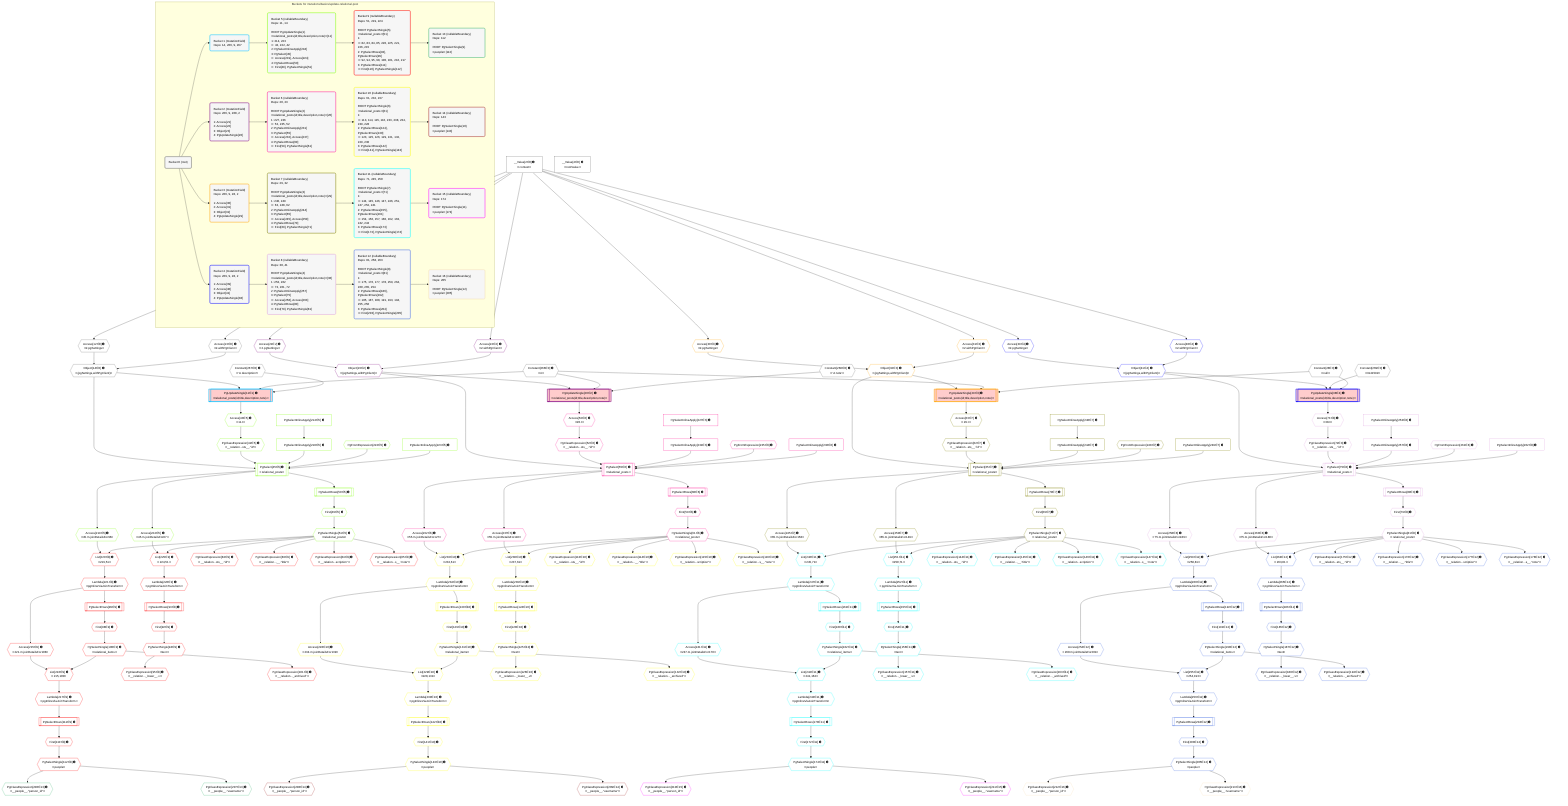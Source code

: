 %%{init: {'themeVariables': { 'fontSize': '12px'}}}%%
graph TD
    classDef path fill:#eee,stroke:#000,color:#000
    classDef plan fill:#fff,stroke-width:1px,color:#000
    classDef itemplan fill:#fff,stroke-width:2px,color:#000
    classDef unbatchedplan fill:#dff,stroke-width:1px,color:#000
    classDef sideeffectplan fill:#fcc,stroke-width:2px,color:#000
    classDef bucket fill:#f6f6f6,color:#000,stroke-width:2px,text-align:left

    subgraph "Buckets for mutations/basics/update-relational-post"
    Bucket0("Bucket 0 (root)"):::bucket
    Bucket1("Bucket 1 (mutationField)<br />Deps: 14, 266, 9, 267"):::bucket
    Bucket2("Bucket 2 (mutationField)<br />Deps: 266, 9, 268, 2<br /><br />1: Access[21]<br />2: Access[22]<br />3: Object[23]<br />4: PgUpdateSingle[20]"):::bucket
    Bucket3("Bucket 3 (mutationField)<br />Deps: 266, 9, 28, 2<br /><br />1: Access[30]<br />2: Access[31]<br />3: Object[32]<br />4: PgUpdateSingle[29]"):::bucket
    Bucket4("Bucket 4 (mutationField)<br />Deps: 269, 9, 28, 2<br /><br />1: Access[39]<br />2: Access[40]<br />3: Object[41]<br />4: PgUpdateSingle[38]"):::bucket
    Bucket5("Bucket 5 (nullableBoundary)<br />Deps: 11, 14<br /><br />ROOT PgUpdateSingle{1}ᐸrelational_posts(id;title,description,note)ᐳ[11]<br />1: 214, 223<br />ᐳ: 43, 222, 42<br />2: PgSelectInlineApply[218]<br />3: PgSelect[45]<br />ᐳ: Access[219], Access[224]<br />4: PgSelectRows[50]<br />ᐳ: First[49], PgSelectSingle[51]"):::bucket
    Bucket6("Bucket 6 (nullableBoundary)<br />Deps: 20, 23<br /><br />ROOT PgUpdateSingle{2}ᐸrelational_posts(id;title,description,note)ᐳ[20]<br />1: 227, 236<br />ᐳ: 53, 235, 52<br />2: PgSelectInlineApply[231]<br />3: PgSelect[55]<br />ᐳ: Access[232], Access[237]<br />4: PgSelectRows[60]<br />ᐳ: First[59], PgSelectSingle[61]"):::bucket
    Bucket7("Bucket 7 (nullableBoundary)<br />Deps: 29, 32<br /><br />ROOT PgUpdateSingle{3}ᐸrelational_posts(id;title,description,note)ᐳ[29]<br />1: 240, 249<br />ᐳ: 63, 248, 62<br />2: PgSelectInlineApply[244]<br />3: PgSelect[65]<br />ᐳ: Access[245], Access[250]<br />4: PgSelectRows[70]<br />ᐳ: First[69], PgSelectSingle[71]"):::bucket
    Bucket8("Bucket 8 (nullableBoundary)<br />Deps: 38, 41<br /><br />ROOT PgUpdateSingle{4}ᐸrelational_posts(id;title,description,note)ᐳ[38]<br />1: 253, 262<br />ᐳ: 73, 261, 72<br />2: PgSelectInlineApply[257]<br />3: PgSelect[75]<br />ᐳ: Access[258], Access[263]<br />4: PgSelectRows[80]<br />ᐳ: First[79], PgSelectSingle[81]"):::bucket
    Bucket9("Bucket 9 (nullableBoundary)<br />Deps: 51, 219, 224<br /><br />ROOT PgSelectSingle{5}ᐸrelational_postsᐳ[51]<br />1: <br />ᐳ: 82, 83, 84, 85, 220, 225, 221, 226, 215<br />2: PgSelectRows[93], PgSelectRows[99]<br />ᐳ: 92, 94, 95, 98, 100, 101, 216, 217<br />3: PgSelectRows[111]<br />ᐳ: First[110], PgSelectSingle[112]"):::bucket
    Bucket10("Bucket 10 (nullableBoundary)<br />Deps: 61, 232, 237<br /><br />ROOT PgSelectSingle{6}ᐸrelational_postsᐳ[61]<br />1: <br />ᐳ: 113, 114, 115, 116, 233, 238, 234, 239, 228<br />2: PgSelectRows[124], PgSelectRows[130]<br />ᐳ: 123, 125, 126, 129, 131, 132, 229, 230<br />3: PgSelectRows[142]<br />ᐳ: First[141], PgSelectSingle[143]"):::bucket
    Bucket11("Bucket 11 (nullableBoundary)<br />Deps: 71, 245, 250<br /><br />ROOT PgSelectSingle{7}ᐸrelational_postsᐳ[71]<br />1: <br />ᐳ: 144, 145, 146, 147, 246, 251, 247, 252, 241<br />2: PgSelectRows[155], PgSelectRows[161]<br />ᐳ: 154, 156, 157, 160, 162, 163, 242, 243<br />3: PgSelectRows[173]<br />ᐳ: First[172], PgSelectSingle[174]"):::bucket
    Bucket12("Bucket 12 (nullableBoundary)<br />Deps: 81, 258, 263<br /><br />ROOT PgSelectSingle{8}ᐸrelational_postsᐳ[81]<br />1: <br />ᐳ: 175, 176, 177, 178, 259, 264, 260, 265, 254<br />2: PgSelectRows[186], PgSelectRows[192]<br />ᐳ: 185, 187, 188, 191, 193, 194, 255, 256<br />3: PgSelectRows[204]<br />ᐳ: First[203], PgSelectSingle[205]"):::bucket
    Bucket13("Bucket 13 (nullableBoundary)<br />Deps: 112<br /><br />ROOT PgSelectSingle{9}ᐸpeopleᐳ[112]"):::bucket
    Bucket14("Bucket 14 (nullableBoundary)<br />Deps: 143<br /><br />ROOT PgSelectSingle{10}ᐸpeopleᐳ[143]"):::bucket
    Bucket15("Bucket 15 (nullableBoundary)<br />Deps: 174<br /><br />ROOT PgSelectSingle{11}ᐸpeopleᐳ[174]"):::bucket
    Bucket16("Bucket 16 (nullableBoundary)<br />Deps: 205<br /><br />ROOT PgSelectSingle{12}ᐸpeopleᐳ[205]"):::bucket
    end
    Bucket0 --> Bucket1 & Bucket2 & Bucket3 & Bucket4
    Bucket1 --> Bucket5
    Bucket2 --> Bucket6
    Bucket3 --> Bucket7
    Bucket4 --> Bucket8
    Bucket5 --> Bucket9
    Bucket6 --> Bucket10
    Bucket7 --> Bucket11
    Bucket8 --> Bucket12
    Bucket9 --> Bucket13
    Bucket10 --> Bucket14
    Bucket11 --> Bucket15
    Bucket12 --> Bucket16

    %% plan dependencies
    Object14{{"Object[14∈0] ➊<br />ᐸ{pgSettings,withPgClient}ᐳ"}}:::plan
    Access12{{"Access[12∈0] ➊<br />ᐸ2.pgSettingsᐳ"}}:::plan
    Access13{{"Access[13∈0] ➊<br />ᐸ2.withPgClientᐳ"}}:::plan
    Access12 & Access13 --> Object14
    __Value2["__Value[2∈0] ➊<br />ᐸcontextᐳ"]:::plan
    __Value2 --> Access12
    __Value2 --> Access13
    __Value4["__Value[4∈0] ➊<br />ᐸrootValueᐳ"]:::plan
    Constant28{{"Constant[28∈0] ➊<br />ᐸnullᐳ"}}:::plan
    Constant266{{"Constant[266∈0] ➊<br />ᐸ4ᐳ"}}:::plan
    Constant267{{"Constant[267∈0] ➊<br />ᐸ'A description'ᐳ"}}:::plan
    Constant268{{"Constant[268∈0] ➊<br />ᐸ'A note'ᐳ"}}:::plan
    Constant269{{"Constant[269∈0] ➊<br />ᐸ3141592ᐳ"}}:::plan
    PgUpdateSingle11[["PgUpdateSingle[11∈1] ➊<br />ᐸrelational_posts(id;title,description,note)ᐳ"]]:::sideeffectplan
    Object14 & Constant266 & Constant267 --> PgUpdateSingle11
    PgUpdateSingle20[["PgUpdateSingle[20∈2] ➊<br />ᐸrelational_posts(id;title,description,note)ᐳ"]]:::sideeffectplan
    Object23{{"Object[23∈2] ➊<br />ᐸ{pgSettings,withPgClient}ᐳ"}}:::plan
    Object23 & Constant266 & Constant268 --> PgUpdateSingle20
    Access21{{"Access[21∈2] ➊<br />ᐸ2.pgSettingsᐳ"}}:::plan
    Access22{{"Access[22∈2] ➊<br />ᐸ2.withPgClientᐳ"}}:::plan
    Access21 & Access22 --> Object23
    __Value2 --> Access21
    __Value2 --> Access22
    PgUpdateSingle29[["PgUpdateSingle[29∈3] ➊<br />ᐸrelational_posts(id;title,description,note)ᐳ"]]:::sideeffectplan
    Object32{{"Object[32∈3] ➊<br />ᐸ{pgSettings,withPgClient}ᐳ"}}:::plan
    Object32 & Constant266 & Constant28 --> PgUpdateSingle29
    Access30{{"Access[30∈3] ➊<br />ᐸ2.pgSettingsᐳ"}}:::plan
    Access31{{"Access[31∈3] ➊<br />ᐸ2.withPgClientᐳ"}}:::plan
    Access30 & Access31 --> Object32
    __Value2 --> Access30
    __Value2 --> Access31
    PgUpdateSingle38[["PgUpdateSingle[38∈4] ➊<br />ᐸrelational_posts(id;title,description,note)ᐳ"]]:::sideeffectplan
    Object41{{"Object[41∈4] ➊<br />ᐸ{pgSettings,withPgClient}ᐳ"}}:::plan
    Object41 & Constant269 & Constant28 --> PgUpdateSingle38
    Access39{{"Access[39∈4] ➊<br />ᐸ2.pgSettingsᐳ"}}:::plan
    Access40{{"Access[40∈4] ➊<br />ᐸ2.withPgClientᐳ"}}:::plan
    Access39 & Access40 --> Object41
    __Value2 --> Access39
    __Value2 --> Access40
    PgSelect45[["PgSelect[45∈5] ➊<br />ᐸrelational_postsᐳ"]]:::plan
    PgClassExpression42{{"PgClassExpression[42∈5] ➊<br />ᐸ__relation...sts__.”id”ᐳ"}}:::plan
    PgSelectInlineApply218["PgSelectInlineApply[218∈5] ➊"]:::plan
    PgFromExpression222{{"PgFromExpression[222∈5] ➊"}}:::plan
    PgSelectInlineApply223["PgSelectInlineApply[223∈5] ➊"]:::plan
    Object14 & PgClassExpression42 & PgSelectInlineApply218 & PgFromExpression222 & PgSelectInlineApply223 --> PgSelect45
    Access43{{"Access[43∈5] ➊<br />ᐸ11.tᐳ"}}:::plan
    Access43 --> PgClassExpression42
    PgUpdateSingle11 --> Access43
    First49{{"First[49∈5] ➊"}}:::plan
    PgSelectRows50[["PgSelectRows[50∈5] ➊"]]:::plan
    PgSelectRows50 --> First49
    PgSelect45 --> PgSelectRows50
    PgSelectSingle51{{"PgSelectSingle[51∈5] ➊<br />ᐸrelational_postsᐳ"}}:::plan
    First49 --> PgSelectSingle51
    PgSelectInlineApply214["PgSelectInlineApply[214∈5] ➊"]:::plan
    PgSelectInlineApply214 --> PgSelectInlineApply218
    Access219{{"Access[219∈5] ➊<br />ᐸ45.m.joinDetailsFor96ᐳ"}}:::plan
    PgSelect45 --> Access219
    Access224{{"Access[224∈5] ➊<br />ᐸ45.m.joinDetailsFor87ᐳ"}}:::plan
    PgSelect45 --> Access224
    PgSelect55[["PgSelect[55∈6] ➊<br />ᐸrelational_postsᐳ"]]:::plan
    PgClassExpression52{{"PgClassExpression[52∈6] ➊<br />ᐸ__relation...sts__.”id”ᐳ"}}:::plan
    PgSelectInlineApply231["PgSelectInlineApply[231∈6] ➊"]:::plan
    PgFromExpression235{{"PgFromExpression[235∈6] ➊"}}:::plan
    PgSelectInlineApply236["PgSelectInlineApply[236∈6] ➊"]:::plan
    Object23 & PgClassExpression52 & PgSelectInlineApply231 & PgFromExpression235 & PgSelectInlineApply236 --> PgSelect55
    Access53{{"Access[53∈6] ➊<br />ᐸ20.tᐳ"}}:::plan
    Access53 --> PgClassExpression52
    PgUpdateSingle20 --> Access53
    First59{{"First[59∈6] ➊"}}:::plan
    PgSelectRows60[["PgSelectRows[60∈6] ➊"]]:::plan
    PgSelectRows60 --> First59
    PgSelect55 --> PgSelectRows60
    PgSelectSingle61{{"PgSelectSingle[61∈6] ➊<br />ᐸrelational_postsᐳ"}}:::plan
    First59 --> PgSelectSingle61
    PgSelectInlineApply227["PgSelectInlineApply[227∈6] ➊"]:::plan
    PgSelectInlineApply227 --> PgSelectInlineApply231
    Access232{{"Access[232∈6] ➊<br />ᐸ55.m.joinDetailsFor127ᐳ"}}:::plan
    PgSelect55 --> Access232
    Access237{{"Access[237∈6] ➊<br />ᐸ55.m.joinDetailsFor118ᐳ"}}:::plan
    PgSelect55 --> Access237
    PgSelect65[["PgSelect[65∈7] ➊<br />ᐸrelational_postsᐳ"]]:::plan
    PgClassExpression62{{"PgClassExpression[62∈7] ➊<br />ᐸ__relation...sts__.”id”ᐳ"}}:::plan
    PgSelectInlineApply244["PgSelectInlineApply[244∈7] ➊"]:::plan
    PgFromExpression248{{"PgFromExpression[248∈7] ➊"}}:::plan
    PgSelectInlineApply249["PgSelectInlineApply[249∈7] ➊"]:::plan
    Object32 & PgClassExpression62 & PgSelectInlineApply244 & PgFromExpression248 & PgSelectInlineApply249 --> PgSelect65
    Access63{{"Access[63∈7] ➊<br />ᐸ29.tᐳ"}}:::plan
    Access63 --> PgClassExpression62
    PgUpdateSingle29 --> Access63
    First69{{"First[69∈7] ➊"}}:::plan
    PgSelectRows70[["PgSelectRows[70∈7] ➊"]]:::plan
    PgSelectRows70 --> First69
    PgSelect65 --> PgSelectRows70
    PgSelectSingle71{{"PgSelectSingle[71∈7] ➊<br />ᐸrelational_postsᐳ"}}:::plan
    First69 --> PgSelectSingle71
    PgSelectInlineApply240["PgSelectInlineApply[240∈7] ➊"]:::plan
    PgSelectInlineApply240 --> PgSelectInlineApply244
    Access245{{"Access[245∈7] ➊<br />ᐸ65.m.joinDetailsFor158ᐳ"}}:::plan
    PgSelect65 --> Access245
    Access250{{"Access[250∈7] ➊<br />ᐸ65.m.joinDetailsFor149ᐳ"}}:::plan
    PgSelect65 --> Access250
    PgSelect75[["PgSelect[75∈8] ➊<br />ᐸrelational_postsᐳ"]]:::plan
    PgClassExpression72{{"PgClassExpression[72∈8] ➊<br />ᐸ__relation...sts__.”id”ᐳ"}}:::plan
    PgSelectInlineApply257["PgSelectInlineApply[257∈8] ➊"]:::plan
    PgFromExpression261{{"PgFromExpression[261∈8] ➊"}}:::plan
    PgSelectInlineApply262["PgSelectInlineApply[262∈8] ➊"]:::plan
    Object41 & PgClassExpression72 & PgSelectInlineApply257 & PgFromExpression261 & PgSelectInlineApply262 --> PgSelect75
    Access73{{"Access[73∈8] ➊<br />ᐸ38.tᐳ"}}:::plan
    Access73 --> PgClassExpression72
    PgUpdateSingle38 --> Access73
    First79{{"First[79∈8] ➊"}}:::plan
    PgSelectRows80[["PgSelectRows[80∈8] ➊"]]:::plan
    PgSelectRows80 --> First79
    PgSelect75 --> PgSelectRows80
    PgSelectSingle81{{"PgSelectSingle[81∈8] ➊<br />ᐸrelational_postsᐳ"}}:::plan
    First79 --> PgSelectSingle81
    PgSelectInlineApply253["PgSelectInlineApply[253∈8] ➊"]:::plan
    PgSelectInlineApply253 --> PgSelectInlineApply257
    Access258{{"Access[258∈8] ➊<br />ᐸ75.m.joinDetailsFor189ᐳ"}}:::plan
    PgSelect75 --> Access258
    Access263{{"Access[263∈8] ➊<br />ᐸ75.m.joinDetailsFor180ᐳ"}}:::plan
    PgSelect75 --> Access263
    List216{{"List[216∈9] ➊<br />ᐸ215,100ᐳ"}}:::plan
    Access215{{"Access[215∈9] ➊<br />ᐸ221.m.joinDetailsFor108ᐳ"}}:::plan
    PgSelectSingle100{{"PgSelectSingle[100∈9] ➊<br />ᐸrelational_itemsᐳ"}}:::plan
    Access215 & PgSelectSingle100 --> List216
    List220{{"List[220∈9] ➊<br />ᐸ219,51ᐳ"}}:::plan
    Access219 & PgSelectSingle51 --> List220
    List225{{"List[225∈9] ➊<br />ᐸ224,51ᐳ"}}:::plan
    Access224 & PgSelectSingle51 --> List225
    PgClassExpression82{{"PgClassExpression[82∈9] ➊<br />ᐸ__relation...sts__.”id”ᐳ"}}:::plan
    PgSelectSingle51 --> PgClassExpression82
    PgClassExpression83{{"PgClassExpression[83∈9] ➊<br />ᐸ__relation...__.”title”ᐳ"}}:::plan
    PgSelectSingle51 --> PgClassExpression83
    PgClassExpression84{{"PgClassExpression[84∈9] ➊<br />ᐸ__relation...scription”ᐳ"}}:::plan
    PgSelectSingle51 --> PgClassExpression84
    PgClassExpression85{{"PgClassExpression[85∈9] ➊<br />ᐸ__relation...s__.”note”ᐳ"}}:::plan
    PgSelectSingle51 --> PgClassExpression85
    First92{{"First[92∈9] ➊"}}:::plan
    PgSelectRows93[["PgSelectRows[93∈9] ➊"]]:::plan
    PgSelectRows93 --> First92
    Lambda226{{"Lambda[226∈9] ➊<br />ᐸpgInlineViaJoinTransformᐳ"}}:::plan
    Lambda226 --> PgSelectRows93
    PgSelectSingle94{{"PgSelectSingle[94∈9] ➊<br />ᐸtextᐳ"}}:::plan
    First92 --> PgSelectSingle94
    PgClassExpression95{{"PgClassExpression[95∈9] ➊<br />ᐸ__relation..._lower__.vᐳ"}}:::plan
    PgSelectSingle94 --> PgClassExpression95
    First98{{"First[98∈9] ➊"}}:::plan
    PgSelectRows99[["PgSelectRows[99∈9] ➊"]]:::plan
    PgSelectRows99 --> First98
    Lambda221{{"Lambda[221∈9] ➊<br />ᐸpgInlineViaJoinTransformᐳ"}}:::plan
    Lambda221 --> PgSelectRows99
    First98 --> PgSelectSingle100
    PgClassExpression101{{"PgClassExpression[101∈9] ➊<br />ᐸ__relation..._archived”ᐳ"}}:::plan
    PgSelectSingle100 --> PgClassExpression101
    First110{{"First[110∈9] ➊"}}:::plan
    PgSelectRows111[["PgSelectRows[111∈9] ➊"]]:::plan
    PgSelectRows111 --> First110
    Lambda217{{"Lambda[217∈9] ➊<br />ᐸpgInlineViaJoinTransformᐳ"}}:::plan
    Lambda217 --> PgSelectRows111
    PgSelectSingle112{{"PgSelectSingle[112∈9] ➊<br />ᐸpeopleᐳ"}}:::plan
    First110 --> PgSelectSingle112
    Lambda221 --> Access215
    List216 --> Lambda217
    List220 --> Lambda221
    List225 --> Lambda226
    List229{{"List[229∈10] ➊<br />ᐸ228,131ᐳ"}}:::plan
    Access228{{"Access[228∈10] ➊<br />ᐸ234.m.joinDetailsFor139ᐳ"}}:::plan
    PgSelectSingle131{{"PgSelectSingle[131∈10] ➊<br />ᐸrelational_itemsᐳ"}}:::plan
    Access228 & PgSelectSingle131 --> List229
    List233{{"List[233∈10] ➊<br />ᐸ232,61ᐳ"}}:::plan
    Access232 & PgSelectSingle61 --> List233
    List238{{"List[238∈10] ➊<br />ᐸ237,61ᐳ"}}:::plan
    Access237 & PgSelectSingle61 --> List238
    PgClassExpression113{{"PgClassExpression[113∈10] ➊<br />ᐸ__relation...sts__.”id”ᐳ"}}:::plan
    PgSelectSingle61 --> PgClassExpression113
    PgClassExpression114{{"PgClassExpression[114∈10] ➊<br />ᐸ__relation...__.”title”ᐳ"}}:::plan
    PgSelectSingle61 --> PgClassExpression114
    PgClassExpression115{{"PgClassExpression[115∈10] ➊<br />ᐸ__relation...scription”ᐳ"}}:::plan
    PgSelectSingle61 --> PgClassExpression115
    PgClassExpression116{{"PgClassExpression[116∈10] ➊<br />ᐸ__relation...s__.”note”ᐳ"}}:::plan
    PgSelectSingle61 --> PgClassExpression116
    First123{{"First[123∈10] ➊"}}:::plan
    PgSelectRows124[["PgSelectRows[124∈10] ➊"]]:::plan
    PgSelectRows124 --> First123
    Lambda239{{"Lambda[239∈10] ➊<br />ᐸpgInlineViaJoinTransformᐳ"}}:::plan
    Lambda239 --> PgSelectRows124
    PgSelectSingle125{{"PgSelectSingle[125∈10] ➊<br />ᐸtextᐳ"}}:::plan
    First123 --> PgSelectSingle125
    PgClassExpression126{{"PgClassExpression[126∈10] ➊<br />ᐸ__relation..._lower__.vᐳ"}}:::plan
    PgSelectSingle125 --> PgClassExpression126
    First129{{"First[129∈10] ➊"}}:::plan
    PgSelectRows130[["PgSelectRows[130∈10] ➊"]]:::plan
    PgSelectRows130 --> First129
    Lambda234{{"Lambda[234∈10] ➊<br />ᐸpgInlineViaJoinTransformᐳ"}}:::plan
    Lambda234 --> PgSelectRows130
    First129 --> PgSelectSingle131
    PgClassExpression132{{"PgClassExpression[132∈10] ➊<br />ᐸ__relation..._archived”ᐳ"}}:::plan
    PgSelectSingle131 --> PgClassExpression132
    First141{{"First[141∈10] ➊"}}:::plan
    PgSelectRows142[["PgSelectRows[142∈10] ➊"]]:::plan
    PgSelectRows142 --> First141
    Lambda230{{"Lambda[230∈10] ➊<br />ᐸpgInlineViaJoinTransformᐳ"}}:::plan
    Lambda230 --> PgSelectRows142
    PgSelectSingle143{{"PgSelectSingle[143∈10] ➊<br />ᐸpeopleᐳ"}}:::plan
    First141 --> PgSelectSingle143
    Lambda234 --> Access228
    List229 --> Lambda230
    List233 --> Lambda234
    List238 --> Lambda239
    List242{{"List[242∈11] ➊<br />ᐸ241,162ᐳ"}}:::plan
    Access241{{"Access[241∈11] ➊<br />ᐸ247.m.joinDetailsFor170ᐳ"}}:::plan
    PgSelectSingle162{{"PgSelectSingle[162∈11] ➊<br />ᐸrelational_itemsᐳ"}}:::plan
    Access241 & PgSelectSingle162 --> List242
    List246{{"List[246∈11] ➊<br />ᐸ245,71ᐳ"}}:::plan
    Access245 & PgSelectSingle71 --> List246
    List251{{"List[251∈11] ➊<br />ᐸ250,71ᐳ"}}:::plan
    Access250 & PgSelectSingle71 --> List251
    PgClassExpression144{{"PgClassExpression[144∈11] ➊<br />ᐸ__relation...sts__.”id”ᐳ"}}:::plan
    PgSelectSingle71 --> PgClassExpression144
    PgClassExpression145{{"PgClassExpression[145∈11] ➊<br />ᐸ__relation...__.”title”ᐳ"}}:::plan
    PgSelectSingle71 --> PgClassExpression145
    PgClassExpression146{{"PgClassExpression[146∈11] ➊<br />ᐸ__relation...scription”ᐳ"}}:::plan
    PgSelectSingle71 --> PgClassExpression146
    PgClassExpression147{{"PgClassExpression[147∈11] ➊<br />ᐸ__relation...s__.”note”ᐳ"}}:::plan
    PgSelectSingle71 --> PgClassExpression147
    First154{{"First[154∈11] ➊"}}:::plan
    PgSelectRows155[["PgSelectRows[155∈11] ➊"]]:::plan
    PgSelectRows155 --> First154
    Lambda252{{"Lambda[252∈11] ➊<br />ᐸpgInlineViaJoinTransformᐳ"}}:::plan
    Lambda252 --> PgSelectRows155
    PgSelectSingle156{{"PgSelectSingle[156∈11] ➊<br />ᐸtextᐳ"}}:::plan
    First154 --> PgSelectSingle156
    PgClassExpression157{{"PgClassExpression[157∈11] ➊<br />ᐸ__relation..._lower__.vᐳ"}}:::plan
    PgSelectSingle156 --> PgClassExpression157
    First160{{"First[160∈11] ➊"}}:::plan
    PgSelectRows161[["PgSelectRows[161∈11] ➊"]]:::plan
    PgSelectRows161 --> First160
    Lambda247{{"Lambda[247∈11] ➊<br />ᐸpgInlineViaJoinTransformᐳ"}}:::plan
    Lambda247 --> PgSelectRows161
    First160 --> PgSelectSingle162
    PgClassExpression163{{"PgClassExpression[163∈11] ➊<br />ᐸ__relation..._archived”ᐳ"}}:::plan
    PgSelectSingle162 --> PgClassExpression163
    First172{{"First[172∈11] ➊"}}:::plan
    PgSelectRows173[["PgSelectRows[173∈11] ➊"]]:::plan
    PgSelectRows173 --> First172
    Lambda243{{"Lambda[243∈11] ➊<br />ᐸpgInlineViaJoinTransformᐳ"}}:::plan
    Lambda243 --> PgSelectRows173
    PgSelectSingle174{{"PgSelectSingle[174∈11] ➊<br />ᐸpeopleᐳ"}}:::plan
    First172 --> PgSelectSingle174
    Lambda247 --> Access241
    List242 --> Lambda243
    List246 --> Lambda247
    List251 --> Lambda252
    List255{{"List[255∈12] ➊<br />ᐸ254,193ᐳ"}}:::plan
    Access254{{"Access[254∈12] ➊<br />ᐸ260.m.joinDetailsFor201ᐳ"}}:::plan
    PgSelectSingle193{{"PgSelectSingle[193∈12] ➊<br />ᐸrelational_itemsᐳ"}}:::plan
    Access254 & PgSelectSingle193 --> List255
    List259{{"List[259∈12] ➊<br />ᐸ258,81ᐳ"}}:::plan
    Access258 & PgSelectSingle81 --> List259
    List264{{"List[264∈12] ➊<br />ᐸ263,81ᐳ"}}:::plan
    Access263 & PgSelectSingle81 --> List264
    PgClassExpression175{{"PgClassExpression[175∈12] ➊<br />ᐸ__relation...sts__.”id”ᐳ"}}:::plan
    PgSelectSingle81 --> PgClassExpression175
    PgClassExpression176{{"PgClassExpression[176∈12] ➊<br />ᐸ__relation...__.”title”ᐳ"}}:::plan
    PgSelectSingle81 --> PgClassExpression176
    PgClassExpression177{{"PgClassExpression[177∈12] ➊<br />ᐸ__relation...scription”ᐳ"}}:::plan
    PgSelectSingle81 --> PgClassExpression177
    PgClassExpression178{{"PgClassExpression[178∈12] ➊<br />ᐸ__relation...s__.”note”ᐳ"}}:::plan
    PgSelectSingle81 --> PgClassExpression178
    First185{{"First[185∈12] ➊"}}:::plan
    PgSelectRows186[["PgSelectRows[186∈12] ➊"]]:::plan
    PgSelectRows186 --> First185
    Lambda265{{"Lambda[265∈12] ➊<br />ᐸpgInlineViaJoinTransformᐳ"}}:::plan
    Lambda265 --> PgSelectRows186
    PgSelectSingle187{{"PgSelectSingle[187∈12] ➊<br />ᐸtextᐳ"}}:::plan
    First185 --> PgSelectSingle187
    PgClassExpression188{{"PgClassExpression[188∈12] ➊<br />ᐸ__relation..._lower__.vᐳ"}}:::plan
    PgSelectSingle187 --> PgClassExpression188
    First191{{"First[191∈12] ➊"}}:::plan
    PgSelectRows192[["PgSelectRows[192∈12] ➊"]]:::plan
    PgSelectRows192 --> First191
    Lambda260{{"Lambda[260∈12] ➊<br />ᐸpgInlineViaJoinTransformᐳ"}}:::plan
    Lambda260 --> PgSelectRows192
    First191 --> PgSelectSingle193
    PgClassExpression194{{"PgClassExpression[194∈12] ➊<br />ᐸ__relation..._archived”ᐳ"}}:::plan
    PgSelectSingle193 --> PgClassExpression194
    First203{{"First[203∈12] ➊"}}:::plan
    PgSelectRows204[["PgSelectRows[204∈12] ➊"]]:::plan
    PgSelectRows204 --> First203
    Lambda256{{"Lambda[256∈12] ➊<br />ᐸpgInlineViaJoinTransformᐳ"}}:::plan
    Lambda256 --> PgSelectRows204
    PgSelectSingle205{{"PgSelectSingle[205∈12] ➊<br />ᐸpeopleᐳ"}}:::plan
    First203 --> PgSelectSingle205
    Lambda260 --> Access254
    List255 --> Lambda256
    List259 --> Lambda260
    List264 --> Lambda265
    PgClassExpression206{{"PgClassExpression[206∈13] ➊<br />ᐸ__people__.”person_id”ᐳ"}}:::plan
    PgSelectSingle112 --> PgClassExpression206
    PgClassExpression207{{"PgClassExpression[207∈13] ➊<br />ᐸ__people__.”username”ᐳ"}}:::plan
    PgSelectSingle112 --> PgClassExpression207
    PgClassExpression208{{"PgClassExpression[208∈14] ➊<br />ᐸ__people__.”person_id”ᐳ"}}:::plan
    PgSelectSingle143 --> PgClassExpression208
    PgClassExpression209{{"PgClassExpression[209∈14] ➊<br />ᐸ__people__.”username”ᐳ"}}:::plan
    PgSelectSingle143 --> PgClassExpression209
    PgClassExpression210{{"PgClassExpression[210∈15] ➊<br />ᐸ__people__.”person_id”ᐳ"}}:::plan
    PgSelectSingle174 --> PgClassExpression210
    PgClassExpression211{{"PgClassExpression[211∈15] ➊<br />ᐸ__people__.”username”ᐳ"}}:::plan
    PgSelectSingle174 --> PgClassExpression211
    PgClassExpression212{{"PgClassExpression[212∈16] ➊<br />ᐸ__people__.”person_id”ᐳ"}}:::plan
    PgSelectSingle205 --> PgClassExpression212
    PgClassExpression213{{"PgClassExpression[213∈16] ➊<br />ᐸ__people__.”username”ᐳ"}}:::plan
    PgSelectSingle205 --> PgClassExpression213

    %% define steps
    classDef bucket0 stroke:#696969
    class Bucket0,__Value2,__Value4,Access12,Access13,Object14,Constant28,Constant266,Constant267,Constant268,Constant269 bucket0
    classDef bucket1 stroke:#00bfff
    class Bucket1,PgUpdateSingle11 bucket1
    classDef bucket2 stroke:#7f007f
    class Bucket2,PgUpdateSingle20,Access21,Access22,Object23 bucket2
    classDef bucket3 stroke:#ffa500
    class Bucket3,PgUpdateSingle29,Access30,Access31,Object32 bucket3
    classDef bucket4 stroke:#0000ff
    class Bucket4,PgUpdateSingle38,Access39,Access40,Object41 bucket4
    classDef bucket5 stroke:#7fff00
    class Bucket5,PgClassExpression42,Access43,PgSelect45,First49,PgSelectRows50,PgSelectSingle51,PgSelectInlineApply214,PgSelectInlineApply218,Access219,PgFromExpression222,PgSelectInlineApply223,Access224 bucket5
    classDef bucket6 stroke:#ff1493
    class Bucket6,PgClassExpression52,Access53,PgSelect55,First59,PgSelectRows60,PgSelectSingle61,PgSelectInlineApply227,PgSelectInlineApply231,Access232,PgFromExpression235,PgSelectInlineApply236,Access237 bucket6
    classDef bucket7 stroke:#808000
    class Bucket7,PgClassExpression62,Access63,PgSelect65,First69,PgSelectRows70,PgSelectSingle71,PgSelectInlineApply240,PgSelectInlineApply244,Access245,PgFromExpression248,PgSelectInlineApply249,Access250 bucket7
    classDef bucket8 stroke:#dda0dd
    class Bucket8,PgClassExpression72,Access73,PgSelect75,First79,PgSelectRows80,PgSelectSingle81,PgSelectInlineApply253,PgSelectInlineApply257,Access258,PgFromExpression261,PgSelectInlineApply262,Access263 bucket8
    classDef bucket9 stroke:#ff0000
    class Bucket9,PgClassExpression82,PgClassExpression83,PgClassExpression84,PgClassExpression85,First92,PgSelectRows93,PgSelectSingle94,PgClassExpression95,First98,PgSelectRows99,PgSelectSingle100,PgClassExpression101,First110,PgSelectRows111,PgSelectSingle112,Access215,List216,Lambda217,List220,Lambda221,List225,Lambda226 bucket9
    classDef bucket10 stroke:#ffff00
    class Bucket10,PgClassExpression113,PgClassExpression114,PgClassExpression115,PgClassExpression116,First123,PgSelectRows124,PgSelectSingle125,PgClassExpression126,First129,PgSelectRows130,PgSelectSingle131,PgClassExpression132,First141,PgSelectRows142,PgSelectSingle143,Access228,List229,Lambda230,List233,Lambda234,List238,Lambda239 bucket10
    classDef bucket11 stroke:#00ffff
    class Bucket11,PgClassExpression144,PgClassExpression145,PgClassExpression146,PgClassExpression147,First154,PgSelectRows155,PgSelectSingle156,PgClassExpression157,First160,PgSelectRows161,PgSelectSingle162,PgClassExpression163,First172,PgSelectRows173,PgSelectSingle174,Access241,List242,Lambda243,List246,Lambda247,List251,Lambda252 bucket11
    classDef bucket12 stroke:#4169e1
    class Bucket12,PgClassExpression175,PgClassExpression176,PgClassExpression177,PgClassExpression178,First185,PgSelectRows186,PgSelectSingle187,PgClassExpression188,First191,PgSelectRows192,PgSelectSingle193,PgClassExpression194,First203,PgSelectRows204,PgSelectSingle205,Access254,List255,Lambda256,List259,Lambda260,List264,Lambda265 bucket12
    classDef bucket13 stroke:#3cb371
    class Bucket13,PgClassExpression206,PgClassExpression207 bucket13
    classDef bucket14 stroke:#a52a2a
    class Bucket14,PgClassExpression208,PgClassExpression209 bucket14
    classDef bucket15 stroke:#ff00ff
    class Bucket15,PgClassExpression210,PgClassExpression211 bucket15
    classDef bucket16 stroke:#f5deb3
    class Bucket16,PgClassExpression212,PgClassExpression213 bucket16